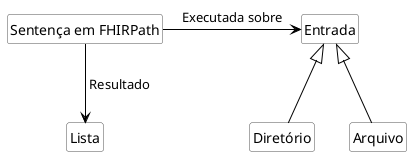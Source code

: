 @startuml analise

hide circle
hide methods
hide empty members

skinparam class {
    BackgroundColor White
    ArrowColor Black
    BorderColor #505050
}

Arquivo -up-|> Entrada
Diretório -up-|> Entrada

"Sentença em FHIRPath" -right-> Entrada : "Executada sobre"
"Sentença em FHIRPath" -down-> Lista : " Resultado"
@enduml